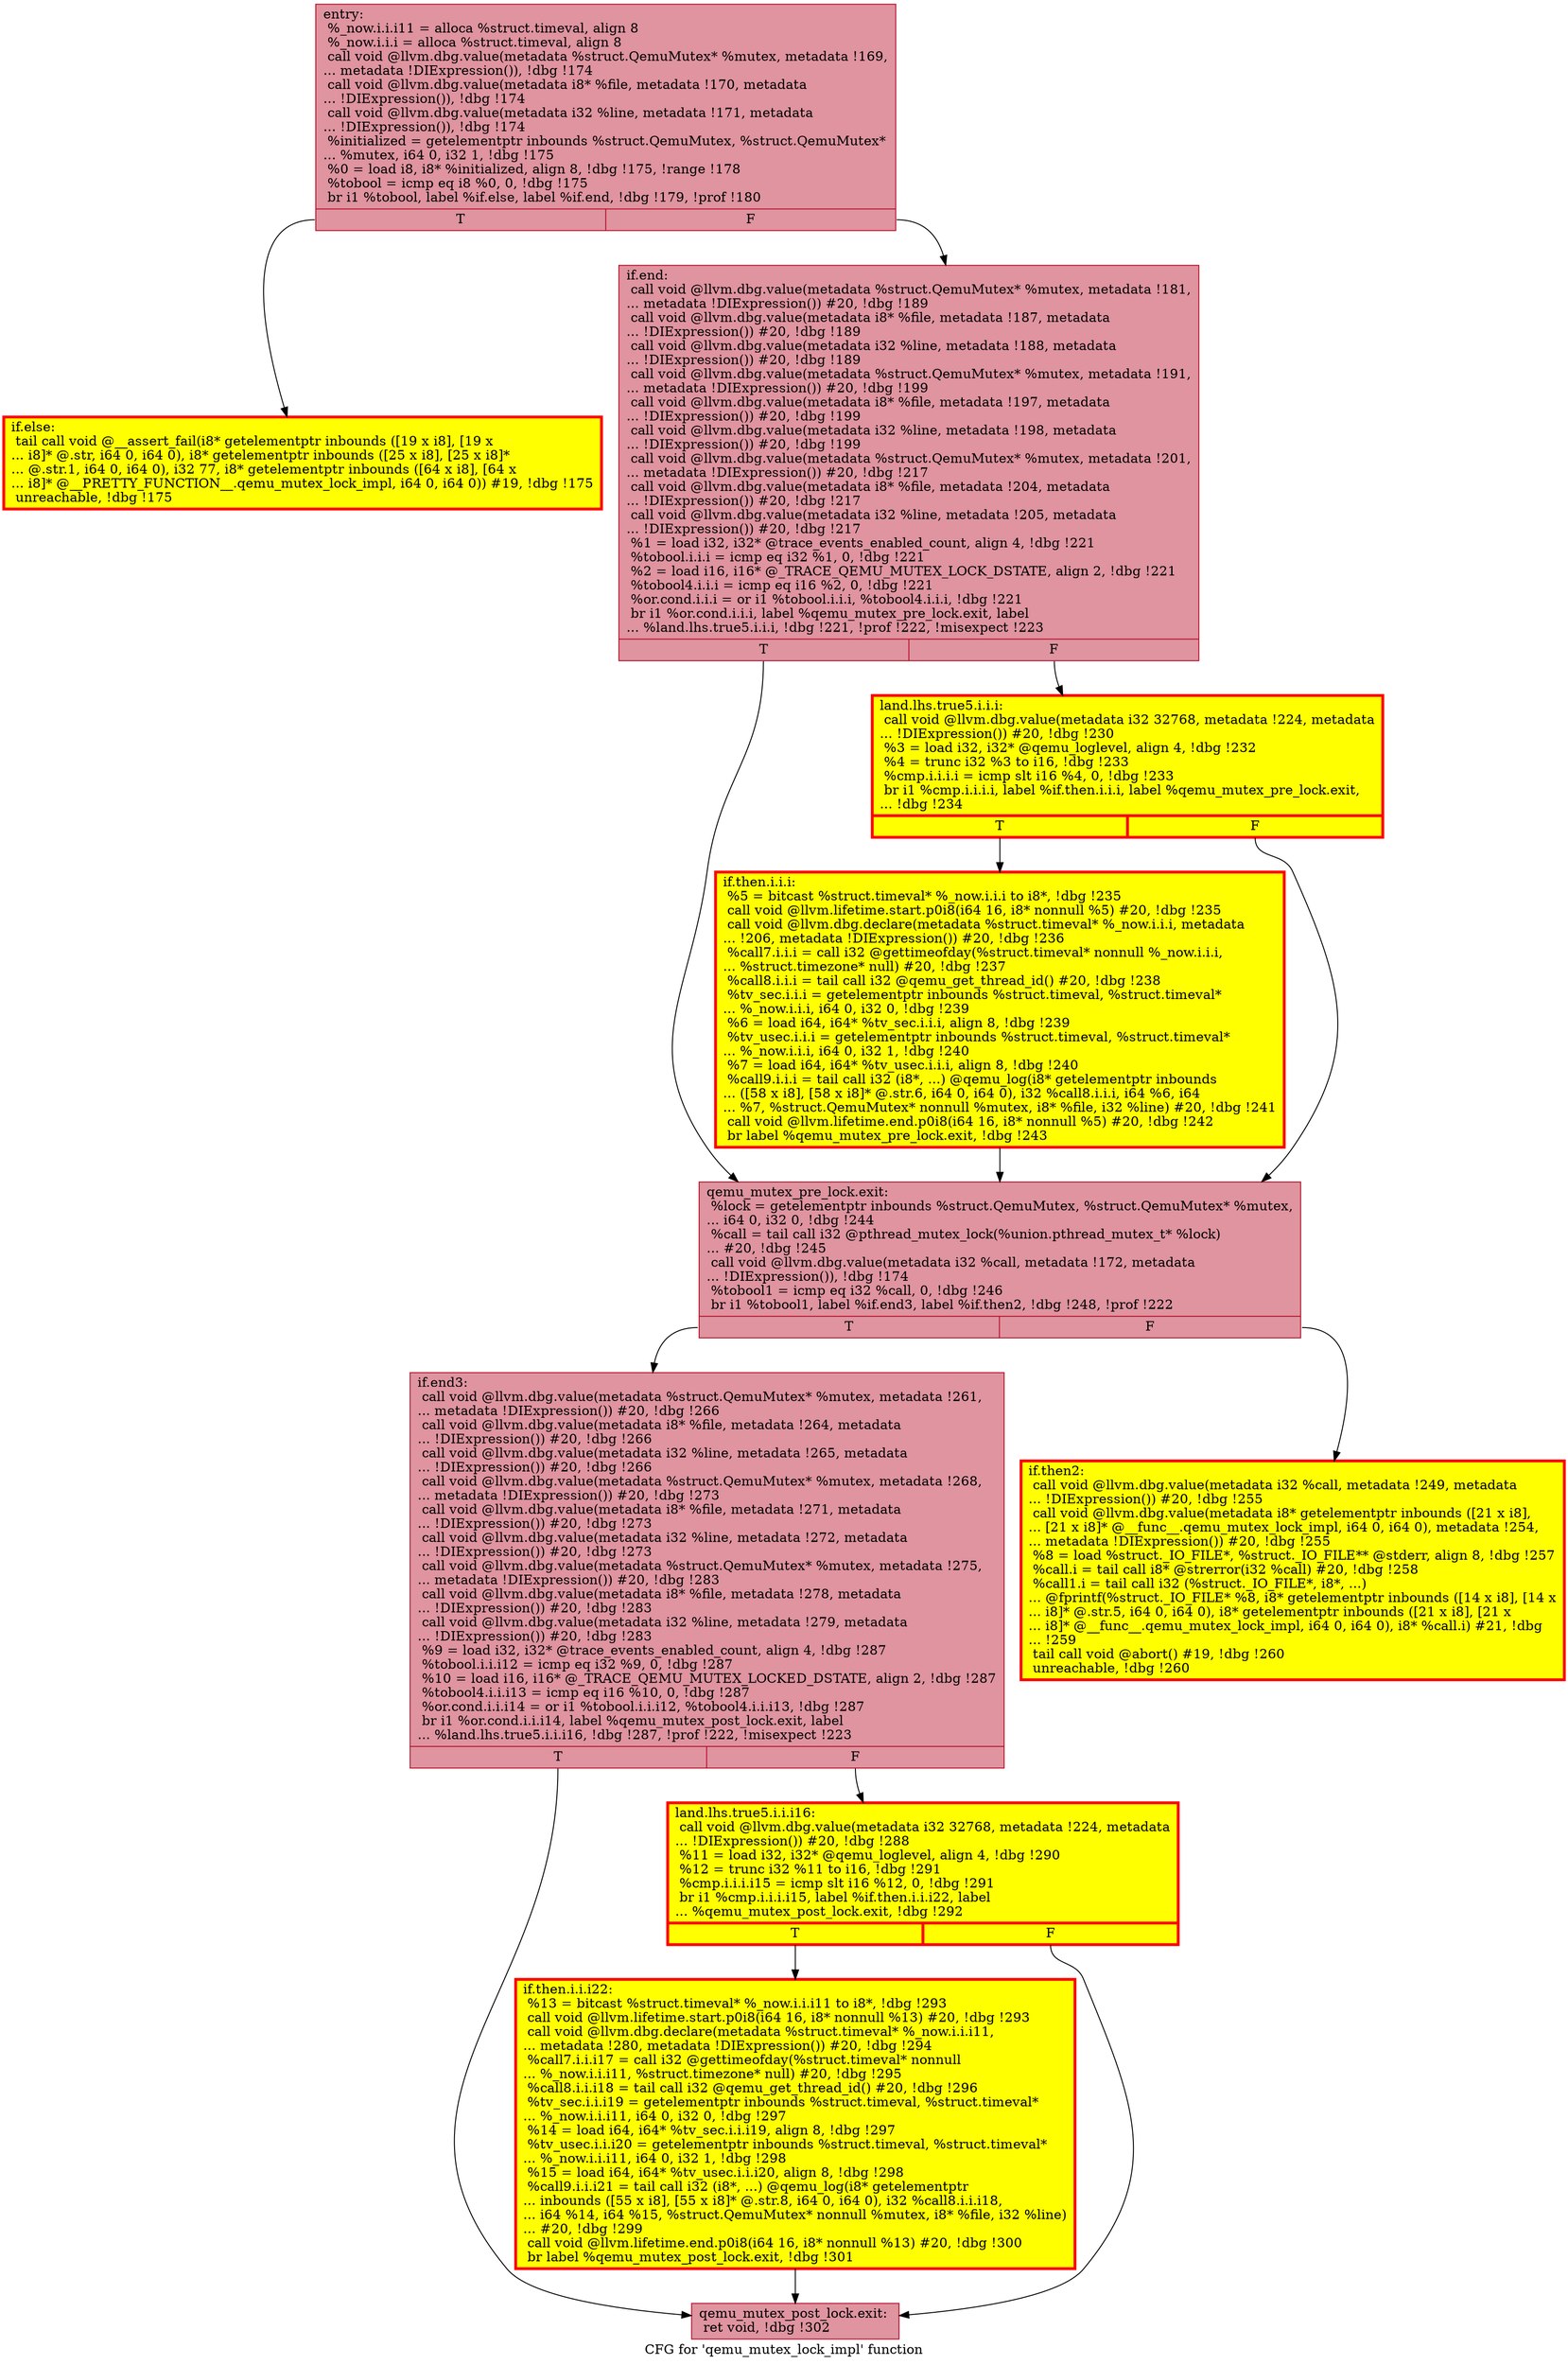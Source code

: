 digraph "CFG for 'qemu_mutex_lock_impl' function" {
	label="CFG for 'qemu_mutex_lock_impl' function";

	Node0x5613f19c7990 [shape=record,color="#b70d28ff", style=filled, fillcolor="#b70d2870",label="{entry:\l  %_now.i.i.i11 = alloca %struct.timeval, align 8\l  %_now.i.i.i = alloca %struct.timeval, align 8\l  call void @llvm.dbg.value(metadata %struct.QemuMutex* %mutex, metadata !169,\l... metadata !DIExpression()), !dbg !174\l  call void @llvm.dbg.value(metadata i8* %file, metadata !170, metadata\l... !DIExpression()), !dbg !174\l  call void @llvm.dbg.value(metadata i32 %line, metadata !171, metadata\l... !DIExpression()), !dbg !174\l  %initialized = getelementptr inbounds %struct.QemuMutex, %struct.QemuMutex*\l... %mutex, i64 0, i32 1, !dbg !175\l  %0 = load i8, i8* %initialized, align 8, !dbg !175, !range !178\l  %tobool = icmp eq i8 %0, 0, !dbg !175\l  br i1 %tobool, label %if.else, label %if.end, !dbg !179, !prof !180\l|{<s0>T|<s1>F}}"];
	Node0x5613f19c7990:s0 -> Node0x5613f19cd3d0;
	Node0x5613f19c7990:s1 -> Node0x5613f19cd360;
	Node0x5613f19cd3d0 [shape=record,penwidth=3.0, style="filled", color="red", fillcolor="yellow",label="{if.else:                                          \l  tail call void @__assert_fail(i8* getelementptr inbounds ([19 x i8], [19 x\l... i8]* @.str, i64 0, i64 0), i8* getelementptr inbounds ([25 x i8], [25 x i8]*\l... @.str.1, i64 0, i64 0), i32 77, i8* getelementptr inbounds ([64 x i8], [64 x\l... i8]* @__PRETTY_FUNCTION__.qemu_mutex_lock_impl, i64 0, i64 0)) #19, !dbg !175\l  unreachable, !dbg !175\l}"];
	Node0x5613f19cd360 [shape=record,color="#b70d28ff", style=filled, fillcolor="#b70d2870",label="{if.end:                                           \l  call void @llvm.dbg.value(metadata %struct.QemuMutex* %mutex, metadata !181,\l... metadata !DIExpression()) #20, !dbg !189\l  call void @llvm.dbg.value(metadata i8* %file, metadata !187, metadata\l... !DIExpression()) #20, !dbg !189\l  call void @llvm.dbg.value(metadata i32 %line, metadata !188, metadata\l... !DIExpression()) #20, !dbg !189\l  call void @llvm.dbg.value(metadata %struct.QemuMutex* %mutex, metadata !191,\l... metadata !DIExpression()) #20, !dbg !199\l  call void @llvm.dbg.value(metadata i8* %file, metadata !197, metadata\l... !DIExpression()) #20, !dbg !199\l  call void @llvm.dbg.value(metadata i32 %line, metadata !198, metadata\l... !DIExpression()) #20, !dbg !199\l  call void @llvm.dbg.value(metadata %struct.QemuMutex* %mutex, metadata !201,\l... metadata !DIExpression()) #20, !dbg !217\l  call void @llvm.dbg.value(metadata i8* %file, metadata !204, metadata\l... !DIExpression()) #20, !dbg !217\l  call void @llvm.dbg.value(metadata i32 %line, metadata !205, metadata\l... !DIExpression()) #20, !dbg !217\l  %1 = load i32, i32* @trace_events_enabled_count, align 4, !dbg !221\l  %tobool.i.i.i = icmp eq i32 %1, 0, !dbg !221\l  %2 = load i16, i16* @_TRACE_QEMU_MUTEX_LOCK_DSTATE, align 2, !dbg !221\l  %tobool4.i.i.i = icmp eq i16 %2, 0, !dbg !221\l  %or.cond.i.i.i = or i1 %tobool.i.i.i, %tobool4.i.i.i, !dbg !221\l  br i1 %or.cond.i.i.i, label %qemu_mutex_pre_lock.exit, label\l... %land.lhs.true5.i.i.i, !dbg !221, !prof !222, !misexpect !223\l|{<s0>T|<s1>F}}"];
	Node0x5613f19cd360:s0 -> Node0x5613f19f8210;
	Node0x5613f19cd360:s1 -> Node0x5613f199b940;
	Node0x5613f199b940 [shape=record,penwidth=3.0, style="filled", color="red", fillcolor="yellow",label="{land.lhs.true5.i.i.i:                             \l  call void @llvm.dbg.value(metadata i32 32768, metadata !224, metadata\l... !DIExpression()) #20, !dbg !230\l  %3 = load i32, i32* @qemu_loglevel, align 4, !dbg !232\l  %4 = trunc i32 %3 to i16, !dbg !233\l  %cmp.i.i.i.i = icmp slt i16 %4, 0, !dbg !233\l  br i1 %cmp.i.i.i.i, label %if.then.i.i.i, label %qemu_mutex_pre_lock.exit,\l... !dbg !234\l|{<s0>T|<s1>F}}"];
	Node0x5613f199b940:s0 -> Node0x5613f19ecdc0;
	Node0x5613f199b940:s1 -> Node0x5613f19f8210;
	Node0x5613f19ecdc0 [shape=record,penwidth=3.0, style="filled", color="red", fillcolor="yellow",label="{if.then.i.i.i:                                    \l  %5 = bitcast %struct.timeval* %_now.i.i.i to i8*, !dbg !235\l  call void @llvm.lifetime.start.p0i8(i64 16, i8* nonnull %5) #20, !dbg !235\l  call void @llvm.dbg.declare(metadata %struct.timeval* %_now.i.i.i, metadata\l... !206, metadata !DIExpression()) #20, !dbg !236\l  %call7.i.i.i = call i32 @gettimeofday(%struct.timeval* nonnull %_now.i.i.i,\l... %struct.timezone* null) #20, !dbg !237\l  %call8.i.i.i = tail call i32 @qemu_get_thread_id() #20, !dbg !238\l  %tv_sec.i.i.i = getelementptr inbounds %struct.timeval, %struct.timeval*\l... %_now.i.i.i, i64 0, i32 0, !dbg !239\l  %6 = load i64, i64* %tv_sec.i.i.i, align 8, !dbg !239\l  %tv_usec.i.i.i = getelementptr inbounds %struct.timeval, %struct.timeval*\l... %_now.i.i.i, i64 0, i32 1, !dbg !240\l  %7 = load i64, i64* %tv_usec.i.i.i, align 8, !dbg !240\l  %call9.i.i.i = tail call i32 (i8*, ...) @qemu_log(i8* getelementptr inbounds\l... ([58 x i8], [58 x i8]* @.str.6, i64 0, i64 0), i32 %call8.i.i.i, i64 %6, i64\l... %7, %struct.QemuMutex* nonnull %mutex, i8* %file, i32 %line) #20, !dbg !241\l  call void @llvm.lifetime.end.p0i8(i64 16, i8* nonnull %5) #20, !dbg !242\l  br label %qemu_mutex_pre_lock.exit, !dbg !243\l}"];
	Node0x5613f19ecdc0 -> Node0x5613f19f8210;
	Node0x5613f19f8210 [shape=record,color="#b70d28ff", style=filled, fillcolor="#b70d2870",label="{qemu_mutex_pre_lock.exit:                         \l  %lock = getelementptr inbounds %struct.QemuMutex, %struct.QemuMutex* %mutex,\l... i64 0, i32 0, !dbg !244\l  %call = tail call i32 @pthread_mutex_lock(%union.pthread_mutex_t* %lock)\l... #20, !dbg !245\l  call void @llvm.dbg.value(metadata i32 %call, metadata !172, metadata\l... !DIExpression()), !dbg !174\l  %tobool1 = icmp eq i32 %call, 0, !dbg !246\l  br i1 %tobool1, label %if.end3, label %if.then2, !dbg !248, !prof !222\l|{<s0>T|<s1>F}}"];
	Node0x5613f19f8210:s0 -> Node0x5613f19cec60;
	Node0x5613f19f8210:s1 -> Node0x5613f19ac460;
	Node0x5613f19ac460 [shape=record,penwidth=3.0, style="filled", color="red", fillcolor="yellow",label="{if.then2:                                         \l  call void @llvm.dbg.value(metadata i32 %call, metadata !249, metadata\l... !DIExpression()) #20, !dbg !255\l  call void @llvm.dbg.value(metadata i8* getelementptr inbounds ([21 x i8],\l... [21 x i8]* @__func__.qemu_mutex_lock_impl, i64 0, i64 0), metadata !254,\l... metadata !DIExpression()) #20, !dbg !255\l  %8 = load %struct._IO_FILE*, %struct._IO_FILE** @stderr, align 8, !dbg !257\l  %call.i = tail call i8* @strerror(i32 %call) #20, !dbg !258\l  %call1.i = tail call i32 (%struct._IO_FILE*, i8*, ...)\l... @fprintf(%struct._IO_FILE* %8, i8* getelementptr inbounds ([14 x i8], [14 x\l... i8]* @.str.5, i64 0, i64 0), i8* getelementptr inbounds ([21 x i8], [21 x\l... i8]* @__func__.qemu_mutex_lock_impl, i64 0, i64 0), i8* %call.i) #21, !dbg\l... !259\l  tail call void @abort() #19, !dbg !260\l  unreachable, !dbg !260\l}"];
	Node0x5613f19cec60 [shape=record,color="#b70d28ff", style=filled, fillcolor="#b70d2870",label="{if.end3:                                          \l  call void @llvm.dbg.value(metadata %struct.QemuMutex* %mutex, metadata !261,\l... metadata !DIExpression()) #20, !dbg !266\l  call void @llvm.dbg.value(metadata i8* %file, metadata !264, metadata\l... !DIExpression()) #20, !dbg !266\l  call void @llvm.dbg.value(metadata i32 %line, metadata !265, metadata\l... !DIExpression()) #20, !dbg !266\l  call void @llvm.dbg.value(metadata %struct.QemuMutex* %mutex, metadata !268,\l... metadata !DIExpression()) #20, !dbg !273\l  call void @llvm.dbg.value(metadata i8* %file, metadata !271, metadata\l... !DIExpression()) #20, !dbg !273\l  call void @llvm.dbg.value(metadata i32 %line, metadata !272, metadata\l... !DIExpression()) #20, !dbg !273\l  call void @llvm.dbg.value(metadata %struct.QemuMutex* %mutex, metadata !275,\l... metadata !DIExpression()) #20, !dbg !283\l  call void @llvm.dbg.value(metadata i8* %file, metadata !278, metadata\l... !DIExpression()) #20, !dbg !283\l  call void @llvm.dbg.value(metadata i32 %line, metadata !279, metadata\l... !DIExpression()) #20, !dbg !283\l  %9 = load i32, i32* @trace_events_enabled_count, align 4, !dbg !287\l  %tobool.i.i.i12 = icmp eq i32 %9, 0, !dbg !287\l  %10 = load i16, i16* @_TRACE_QEMU_MUTEX_LOCKED_DSTATE, align 2, !dbg !287\l  %tobool4.i.i.i13 = icmp eq i16 %10, 0, !dbg !287\l  %or.cond.i.i.i14 = or i1 %tobool.i.i.i12, %tobool4.i.i.i13, !dbg !287\l  br i1 %or.cond.i.i.i14, label %qemu_mutex_post_lock.exit, label\l... %land.lhs.true5.i.i.i16, !dbg !287, !prof !222, !misexpect !223\l|{<s0>T|<s1>F}}"];
	Node0x5613f19cec60:s0 -> Node0x5613f1a7bef0;
	Node0x5613f19cec60:s1 -> Node0x5613f1ab7640;
	Node0x5613f1ab7640 [shape=record,penwidth=3.0, style="filled", color="red", fillcolor="yellow",label="{land.lhs.true5.i.i.i16:                           \l  call void @llvm.dbg.value(metadata i32 32768, metadata !224, metadata\l... !DIExpression()) #20, !dbg !288\l  %11 = load i32, i32* @qemu_loglevel, align 4, !dbg !290\l  %12 = trunc i32 %11 to i16, !dbg !291\l  %cmp.i.i.i.i15 = icmp slt i16 %12, 0, !dbg !291\l  br i1 %cmp.i.i.i.i15, label %if.then.i.i.i22, label\l... %qemu_mutex_post_lock.exit, !dbg !292\l|{<s0>T|<s1>F}}"];
	Node0x5613f1ab7640:s0 -> Node0x5613f19ed760;
	Node0x5613f1ab7640:s1 -> Node0x5613f1a7bef0;
	Node0x5613f19ed760 [shape=record,penwidth=3.0, style="filled", color="red", fillcolor="yellow",label="{if.then.i.i.i22:                                  \l  %13 = bitcast %struct.timeval* %_now.i.i.i11 to i8*, !dbg !293\l  call void @llvm.lifetime.start.p0i8(i64 16, i8* nonnull %13) #20, !dbg !293\l  call void @llvm.dbg.declare(metadata %struct.timeval* %_now.i.i.i11,\l... metadata !280, metadata !DIExpression()) #20, !dbg !294\l  %call7.i.i.i17 = call i32 @gettimeofday(%struct.timeval* nonnull\l... %_now.i.i.i11, %struct.timezone* null) #20, !dbg !295\l  %call8.i.i.i18 = tail call i32 @qemu_get_thread_id() #20, !dbg !296\l  %tv_sec.i.i.i19 = getelementptr inbounds %struct.timeval, %struct.timeval*\l... %_now.i.i.i11, i64 0, i32 0, !dbg !297\l  %14 = load i64, i64* %tv_sec.i.i.i19, align 8, !dbg !297\l  %tv_usec.i.i.i20 = getelementptr inbounds %struct.timeval, %struct.timeval*\l... %_now.i.i.i11, i64 0, i32 1, !dbg !298\l  %15 = load i64, i64* %tv_usec.i.i.i20, align 8, !dbg !298\l  %call9.i.i.i21 = tail call i32 (i8*, ...) @qemu_log(i8* getelementptr\l... inbounds ([55 x i8], [55 x i8]* @.str.8, i64 0, i64 0), i32 %call8.i.i.i18,\l... i64 %14, i64 %15, %struct.QemuMutex* nonnull %mutex, i8* %file, i32 %line)\l... #20, !dbg !299\l  call void @llvm.lifetime.end.p0i8(i64 16, i8* nonnull %13) #20, !dbg !300\l  br label %qemu_mutex_post_lock.exit, !dbg !301\l}"];
	Node0x5613f19ed760 -> Node0x5613f1a7bef0;
	Node0x5613f1a7bef0 [shape=record,color="#b70d28ff", style=filled, fillcolor="#b70d2870",label="{qemu_mutex_post_lock.exit:                        \l  ret void, !dbg !302\l}"];
}
